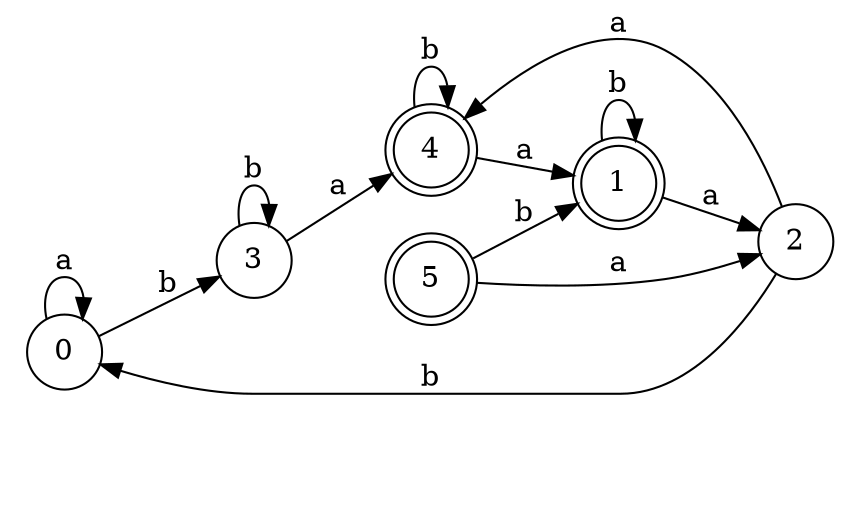 digraph n5_1 {
__start0 [label="" shape="none"];

rankdir=LR;
size="8,5";

s0 [style="filled", color="black", fillcolor="white" shape="circle", label="0"];
s1 [style="rounded,filled", color="black", fillcolor="white" shape="doublecircle", label="1"];
s2 [style="filled", color="black", fillcolor="white" shape="circle", label="2"];
s3 [style="filled", color="black", fillcolor="white" shape="circle", label="3"];
s4 [style="rounded,filled", color="black", fillcolor="white" shape="doublecircle", label="4"];
s5 [style="rounded,filled", color="black", fillcolor="white" shape="doublecircle", label="5"];
s0 -> s0 [label="a"];
s0 -> s3 [label="b"];
s1 -> s2 [label="a"];
s1 -> s1 [label="b"];
s2 -> s4 [label="a"];
s2 -> s0 [label="b"];
s3 -> s4 [label="a"];
s3 -> s3 [label="b"];
s4 -> s1 [label="a"];
s4 -> s4 [label="b"];
s5 -> s2 [label="a"];
s5 -> s1 [label="b"];

}